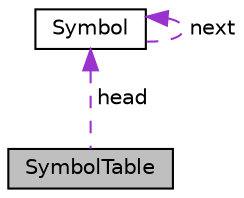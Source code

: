 digraph "SymbolTable"
{
 // LATEX_PDF_SIZE
  edge [fontname="Helvetica",fontsize="10",labelfontname="Helvetica",labelfontsize="10"];
  node [fontname="Helvetica",fontsize="10",shape=record];
  Node1 [label="SymbolTable",height=0.2,width=0.4,color="black", fillcolor="grey75", style="filled", fontcolor="black",tooltip=" "];
  Node2 -> Node1 [dir="back",color="darkorchid3",fontsize="10",style="dashed",label=" head" ];
  Node2 [label="Symbol",height=0.2,width=0.4,color="black", fillcolor="white", style="filled",URL="$structSymbol.html",tooltip=" "];
  Node2 -> Node2 [dir="back",color="darkorchid3",fontsize="10",style="dashed",label=" next" ];
}
